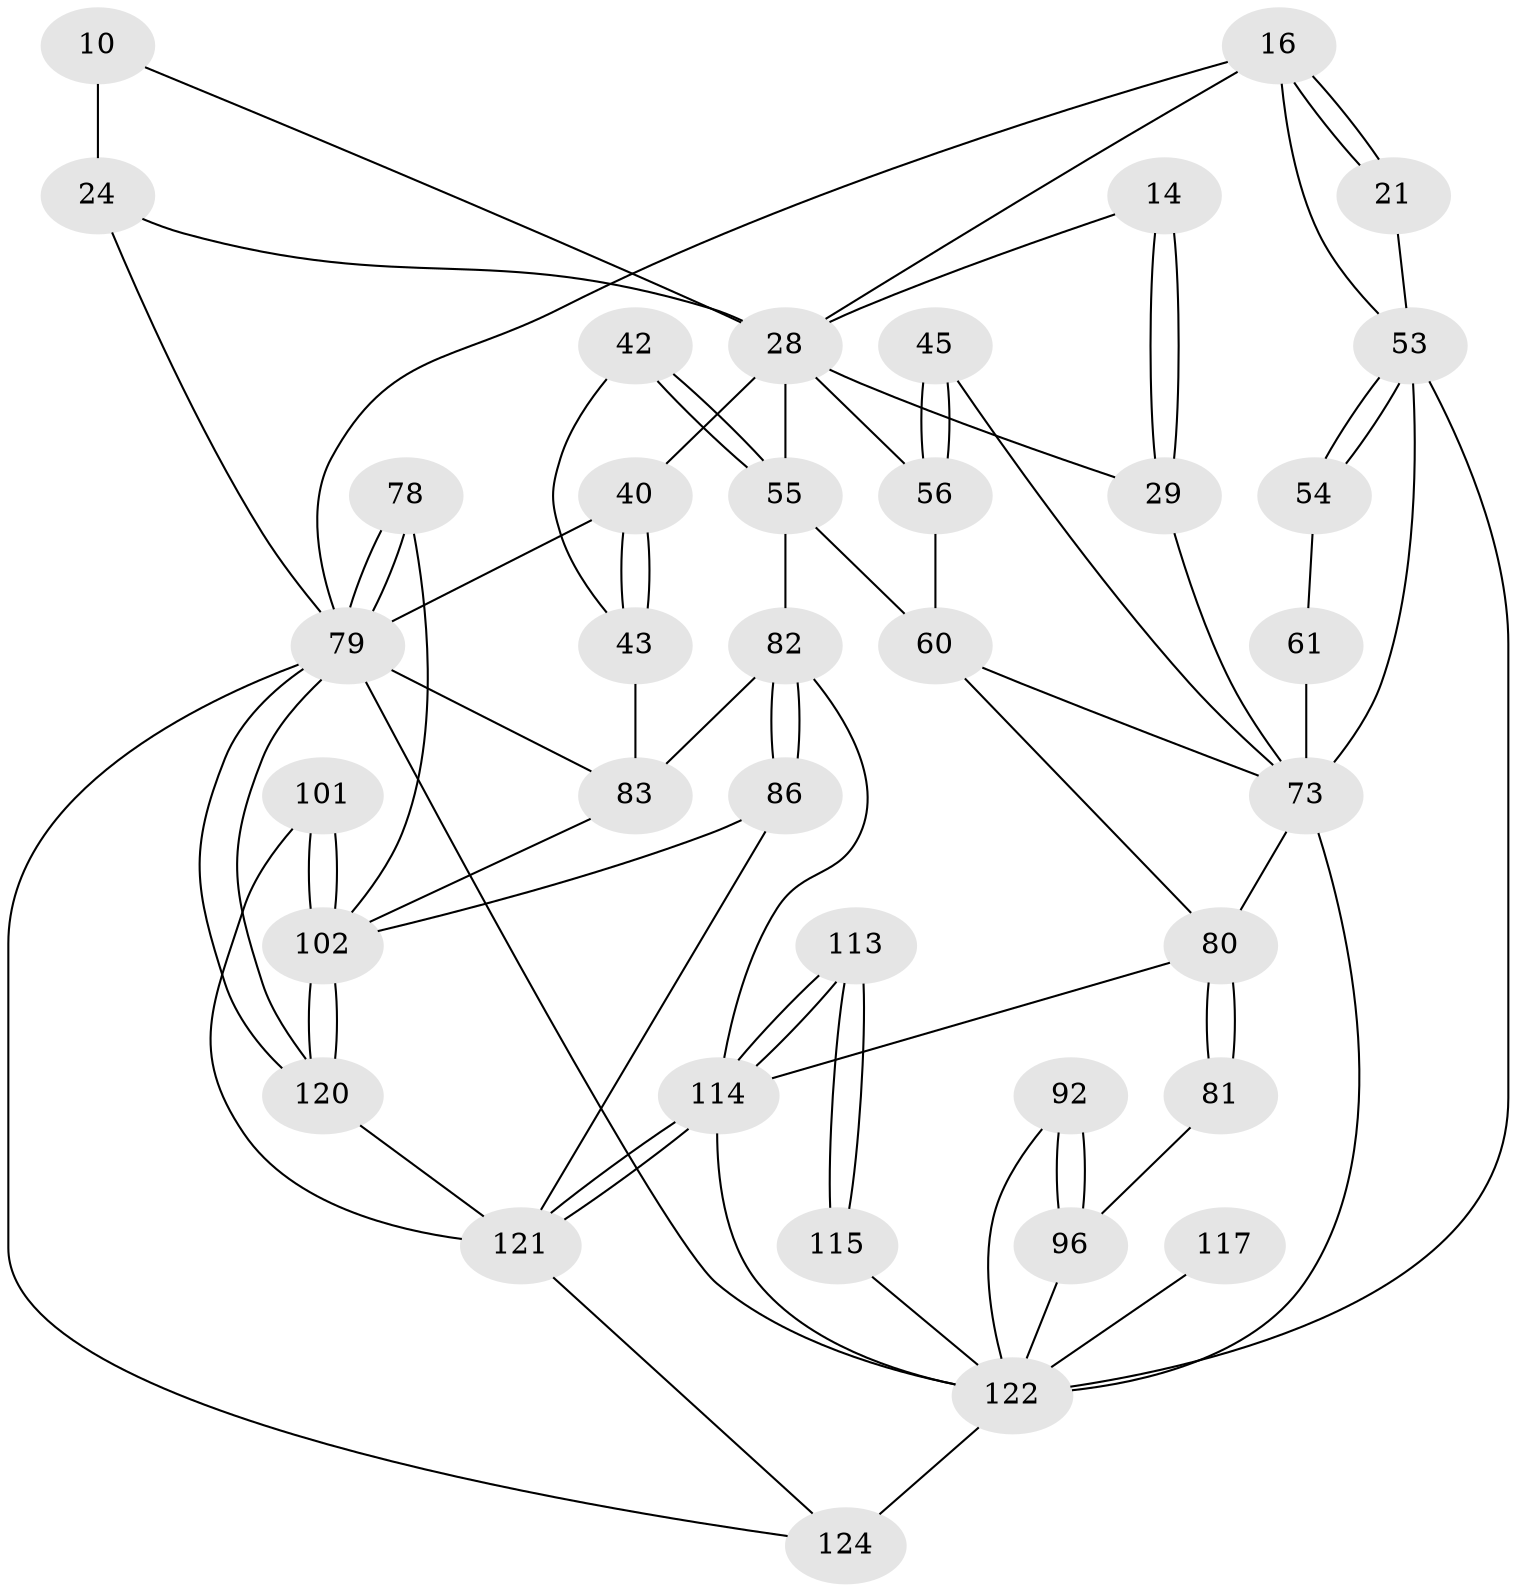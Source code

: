 // original degree distribution, {3: 0.016129032258064516, 4: 0.23387096774193547, 6: 0.21774193548387097, 5: 0.532258064516129}
// Generated by graph-tools (version 1.1) at 2025/06/03/04/25 22:06:12]
// undirected, 37 vertices, 81 edges
graph export_dot {
graph [start="1"]
  node [color=gray90,style=filled];
  10 [pos="+0.31900074097814257+0.06629816828066358",super="+7"];
  14 [pos="+0.4949426113616174+0.15594478134887474"];
  16 [pos="+0.9275490643020714+0.08342637646801211",super="+4"];
  21 [pos="+1+0"];
  24 [pos="+0.08443586179169378+0.1412551431798179",super="+12"];
  28 [pos="+0.0817692939181024+0.1677638334304804",super="+27"];
  29 [pos="+0.6290813039401233+0.2613370828836058",super="+20+13"];
  40 [pos="+0.07586566870427437+0.2992397178019317",super="+39"];
  42 [pos="+0.19914682242394446+0.35846290354700794"];
  43 [pos="+0.16858468067164198+0.36288833674755694"];
  45 [pos="+0.60013771030957+0.2998504041162542"];
  53 [pos="+0.9783250997307317+0.4277736320825576",super="+52+48"];
  54 [pos="+0.945842533260587+0.41094250195292076"];
  55 [pos="+0.3101962488439946+0.38617192007391965",super="+41"];
  56 [pos="+0.5577703049022985+0.33674267787788736",super="+31+30"];
  60 [pos="+0.4970438542846416+0.4651714950581003",super="+58+32"];
  61 [pos="+0.8431534780019968+0.39767380681967845"];
  73 [pos="+0.8056378231581568+0.6850156420377299",super="+63+64+65+62+57"];
  78 [pos="+0+0.7415299597325525"];
  79 [pos="+0+1",super="+5+76+75"];
  80 [pos="+0.5771123538969707+0.624110730679382",super="+72+67"];
  81 [pos="+0.5236654189832073+0.6507695511359044"];
  82 [pos="+0.18146714410747294+0.6462370950281514",super="+69+70"];
  83 [pos="+0.1493194187245967+0.6493448425307771",super="+74+71"];
  86 [pos="+0.19973544404628574+0.7449572749470669"];
  92 [pos="+0.7093873057886521+0.7233906578880049"];
  96 [pos="+0.5590599111550066+0.754188398683392",super="+93"];
  101 [pos="+0.17854351906798738+0.8752074907448781"];
  102 [pos="+0.1623290019347418+0.8928280599259604",super="+85+87"];
  113 [pos="+0.4741993482479892+1"];
  114 [pos="+0.4646943768529118+1",super="+111+99"];
  115 [pos="+0.5348048148178579+0.94648958620777",super="+105+106"];
  117 [pos="+0.7548501443387827+0.969277053251056",super="+110+107"];
  120 [pos="+0.07764830531748125+1"];
  121 [pos="+0.4506732227900926+1",super="+119+112"];
  122 [pos="+0.9221237066650557+0.9859124052012183",super="+109+91+118"];
  124 [pos="+0.7068858742004608+1",super="+123"];
  10 -- 24 [weight=2];
  10 -- 28;
  14 -- 29 [weight=2];
  14 -- 29;
  14 -- 28;
  16 -- 21 [weight=2];
  16 -- 21;
  16 -- 79 [weight=2];
  16 -- 28;
  16 -- 53;
  21 -- 53;
  24 -- 28 [weight=2];
  24 -- 79 [weight=2];
  28 -- 40 [weight=2];
  28 -- 56;
  28 -- 29;
  28 -- 55 [weight=2];
  29 -- 73 [weight=2];
  40 -- 43;
  40 -- 43;
  40 -- 79;
  42 -- 43;
  42 -- 55 [weight=2];
  42 -- 55;
  43 -- 83;
  45 -- 56 [weight=2];
  45 -- 56;
  45 -- 73;
  53 -- 54 [weight=2];
  53 -- 54;
  53 -- 73 [weight=4];
  53 -- 122;
  54 -- 61;
  55 -- 60;
  55 -- 82;
  56 -- 60 [weight=2];
  60 -- 73;
  60 -- 80;
  61 -- 73 [weight=2];
  73 -- 80 [weight=2];
  73 -- 122;
  78 -- 79 [weight=2];
  78 -- 79;
  78 -- 102;
  79 -- 120;
  79 -- 120;
  79 -- 83 [weight=2];
  79 -- 122;
  79 -- 124;
  80 -- 81 [weight=2];
  80 -- 81;
  80 -- 114;
  81 -- 96;
  82 -- 83 [weight=2];
  82 -- 86;
  82 -- 86;
  82 -- 114;
  83 -- 102;
  86 -- 121;
  86 -- 102;
  92 -- 96 [weight=2];
  92 -- 96;
  92 -- 122;
  96 -- 122;
  101 -- 102 [weight=2];
  101 -- 102;
  101 -- 121;
  102 -- 120;
  102 -- 120;
  113 -- 114;
  113 -- 114;
  113 -- 115 [weight=2];
  113 -- 115;
  114 -- 121 [weight=3];
  114 -- 121;
  114 -- 122;
  115 -- 122 [weight=3];
  117 -- 122 [weight=5];
  120 -- 121;
  121 -- 124;
  122 -- 124 [weight=2];
}
